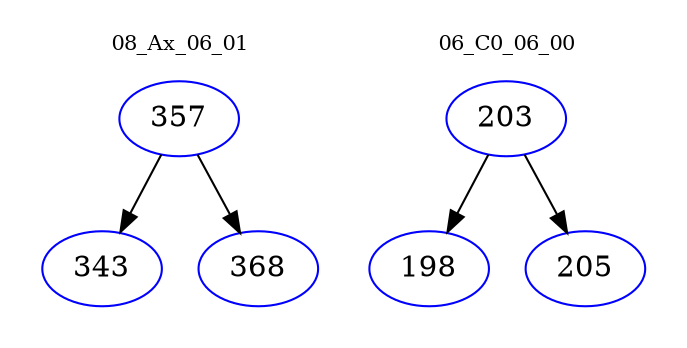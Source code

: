 digraph{
subgraph cluster_0 {
color = white
label = "08_Ax_06_01";
fontsize=10;
T0_357 [label="357", color="blue"]
T0_357 -> T0_343 [color="black"]
T0_343 [label="343", color="blue"]
T0_357 -> T0_368 [color="black"]
T0_368 [label="368", color="blue"]
}
subgraph cluster_1 {
color = white
label = "06_C0_06_00";
fontsize=10;
T1_203 [label="203", color="blue"]
T1_203 -> T1_198 [color="black"]
T1_198 [label="198", color="blue"]
T1_203 -> T1_205 [color="black"]
T1_205 [label="205", color="blue"]
}
}
